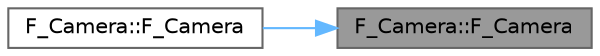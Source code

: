 digraph "F_Camera::F_Camera"
{
 // LATEX_PDF_SIZE
  bgcolor="transparent";
  edge [fontname=Helvetica,fontsize=10,labelfontname=Helvetica,labelfontsize=10];
  node [fontname=Helvetica,fontsize=10,shape=box,height=0.2,width=0.4];
  rankdir="RL";
  Node1 [id="Node000001",label="F_Camera::F_Camera",height=0.2,width=0.4,color="gray40", fillcolor="grey60", style="filled", fontcolor="black",tooltip="默认构造函数"];
  Node1 -> Node2 [id="edge1_Node000001_Node000002",dir="back",color="steelblue1",style="solid",tooltip=" "];
  Node2 [id="Node000002",label="F_Camera::F_Camera",height=0.2,width=0.4,color="grey40", fillcolor="white", style="filled",URL="$class_f___camera.html#ac69db378f046fc51029fd24541f51f9d",tooltip="拷贝构造函数"];
}
